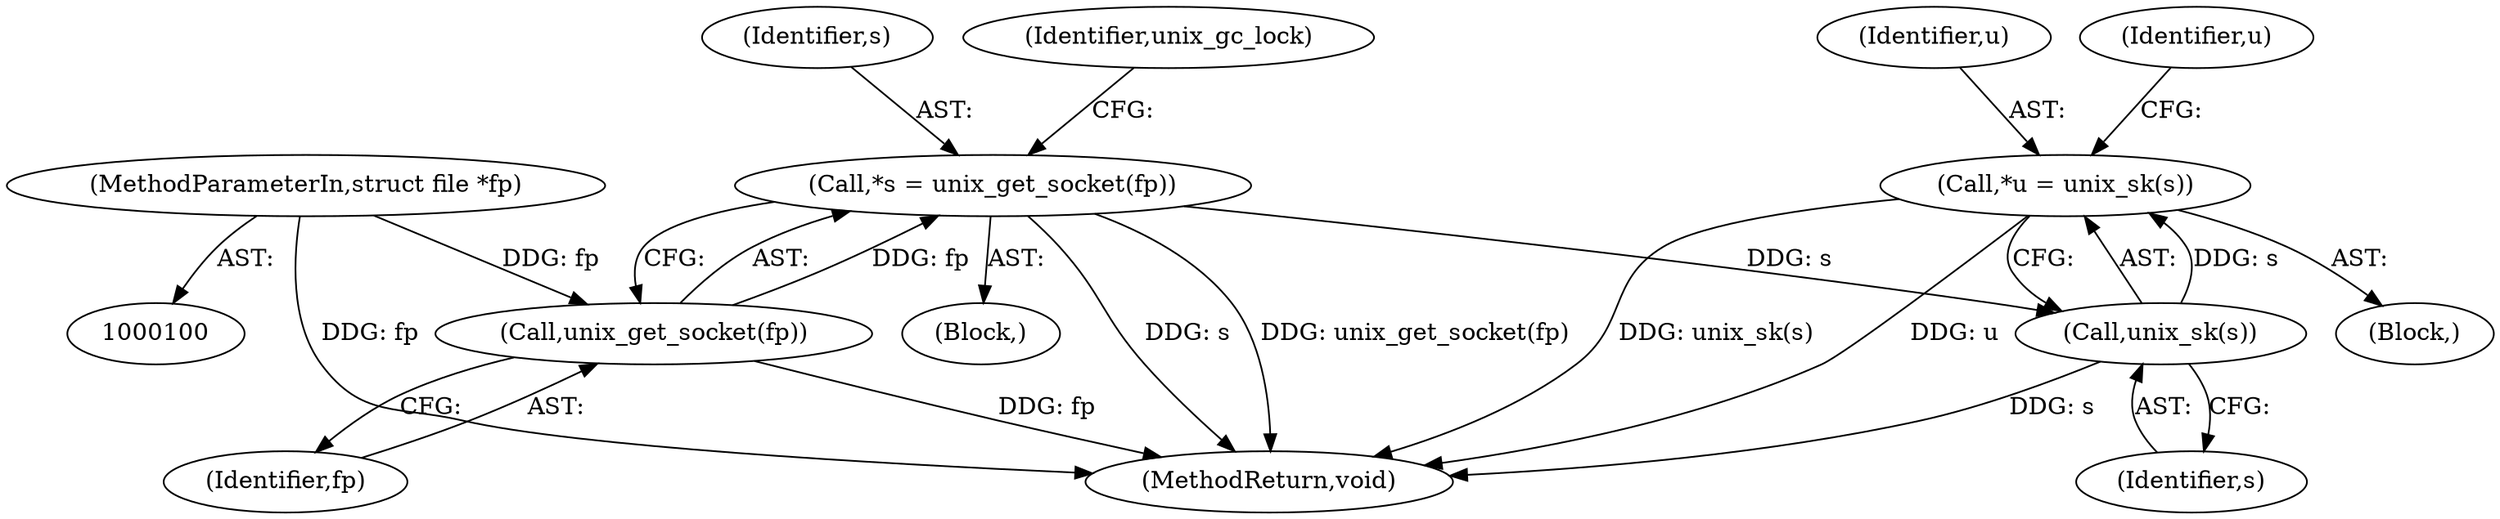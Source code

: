 digraph "0_linux_712f4aad406bb1ed67f3f98d04c044191f0ff593_1@pointer" {
"1000115" [label="(Call,*u = unix_sk(s))"];
"1000117" [label="(Call,unix_sk(s))"];
"1000104" [label="(Call,*s = unix_get_socket(fp))"];
"1000106" [label="(Call,unix_get_socket(fp))"];
"1000101" [label="(MethodParameterIn,struct file *fp)"];
"1000107" [label="(Identifier,fp)"];
"1000113" [label="(Block,)"];
"1000101" [label="(MethodParameterIn,struct file *fp)"];
"1000115" [label="(Call,*u = unix_sk(s))"];
"1000118" [label="(Identifier,s)"];
"1000149" [label="(MethodReturn,void)"];
"1000102" [label="(Block,)"];
"1000116" [label="(Identifier,u)"];
"1000104" [label="(Call,*s = unix_get_socket(fp))"];
"1000117" [label="(Call,unix_sk(s))"];
"1000105" [label="(Identifier,s)"];
"1000106" [label="(Call,unix_get_socket(fp))"];
"1000123" [label="(Identifier,u)"];
"1000110" [label="(Identifier,unix_gc_lock)"];
"1000115" -> "1000113"  [label="AST: "];
"1000115" -> "1000117"  [label="CFG: "];
"1000116" -> "1000115"  [label="AST: "];
"1000117" -> "1000115"  [label="AST: "];
"1000123" -> "1000115"  [label="CFG: "];
"1000115" -> "1000149"  [label="DDG: unix_sk(s)"];
"1000115" -> "1000149"  [label="DDG: u"];
"1000117" -> "1000115"  [label="DDG: s"];
"1000117" -> "1000118"  [label="CFG: "];
"1000118" -> "1000117"  [label="AST: "];
"1000117" -> "1000149"  [label="DDG: s"];
"1000104" -> "1000117"  [label="DDG: s"];
"1000104" -> "1000102"  [label="AST: "];
"1000104" -> "1000106"  [label="CFG: "];
"1000105" -> "1000104"  [label="AST: "];
"1000106" -> "1000104"  [label="AST: "];
"1000110" -> "1000104"  [label="CFG: "];
"1000104" -> "1000149"  [label="DDG: s"];
"1000104" -> "1000149"  [label="DDG: unix_get_socket(fp)"];
"1000106" -> "1000104"  [label="DDG: fp"];
"1000106" -> "1000107"  [label="CFG: "];
"1000107" -> "1000106"  [label="AST: "];
"1000106" -> "1000149"  [label="DDG: fp"];
"1000101" -> "1000106"  [label="DDG: fp"];
"1000101" -> "1000100"  [label="AST: "];
"1000101" -> "1000149"  [label="DDG: fp"];
}
